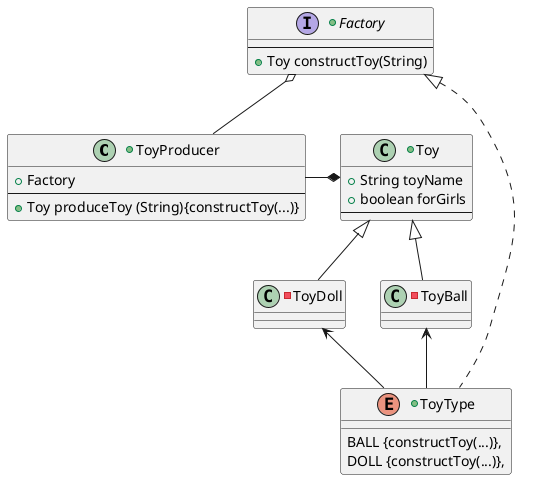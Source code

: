 @startuml

+class ToyProducer{
        +{field} Factory
    --
        +{method} Toy produceToy (String){constructToy(...)}
}

+class Toy{
        +{field} String toyName
        +{field} boolean forGirls
    --
}

-class ToyBall extends Toy{
}

-class ToyDoll extends Toy{
}

+interface Factory{
    --
        +{method} Toy constructToy(String)
}

+enum ToyType implements Factory{
BALL {constructToy(...)},
DOLL {constructToy(...)},
}

ToyProducer -right-* Toy

ToyProducer -up-o Factory
ToyType -up-> ToyBall
ToyType -up-> ToyDoll

@enduml